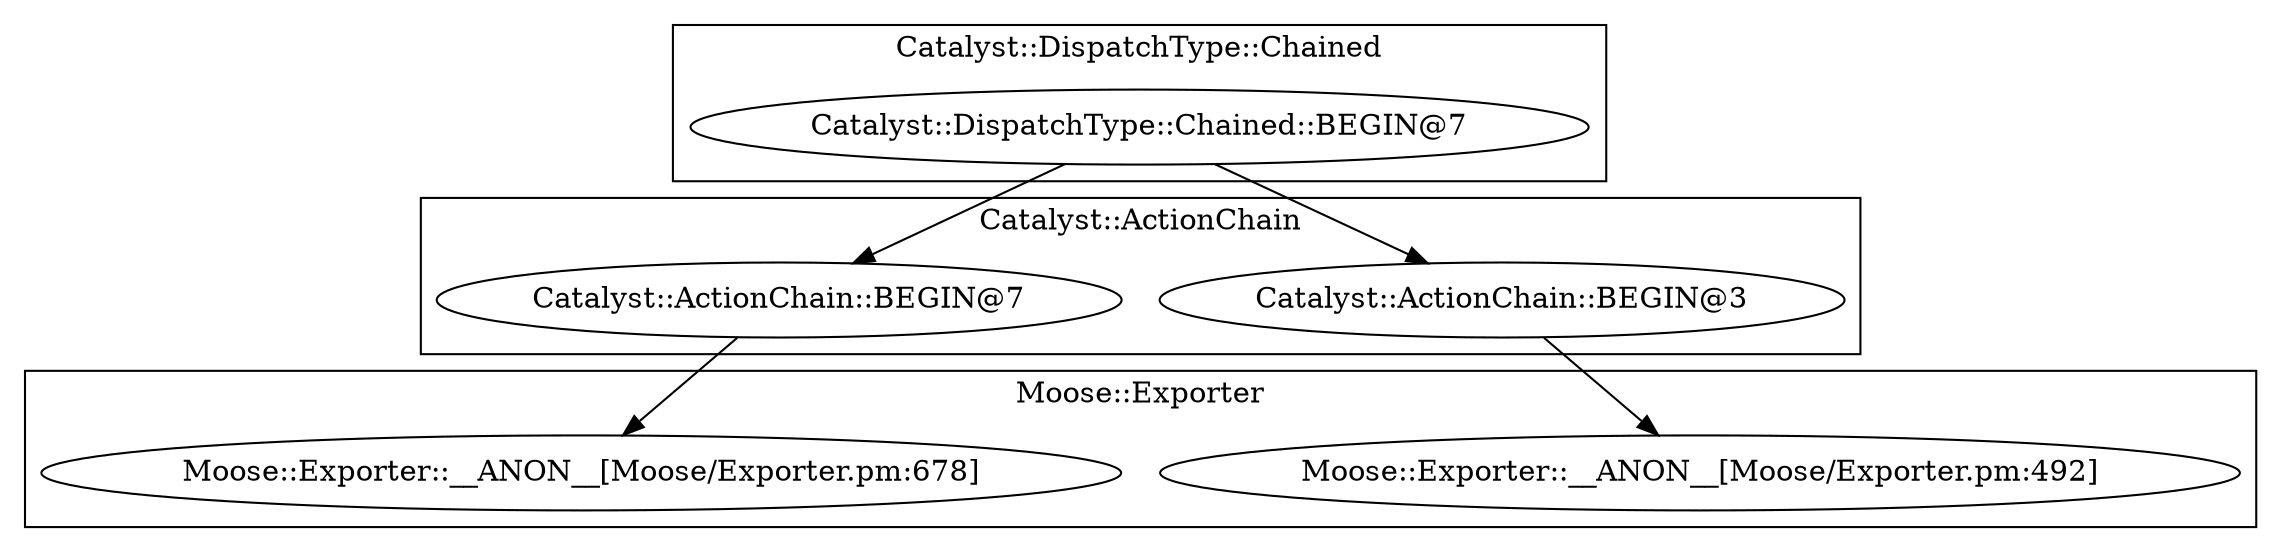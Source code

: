 digraph {
graph [overlap=false]
subgraph cluster_Catalyst_ActionChain {
	label="Catalyst::ActionChain";
	"Catalyst::ActionChain::BEGIN@3";
	"Catalyst::ActionChain::BEGIN@7";
}
subgraph cluster_Catalyst_DispatchType_Chained {
	label="Catalyst::DispatchType::Chained";
	"Catalyst::DispatchType::Chained::BEGIN@7";
}
subgraph cluster_Moose_Exporter {
	label="Moose::Exporter";
	"Moose::Exporter::__ANON__[Moose/Exporter.pm:492]";
	"Moose::Exporter::__ANON__[Moose/Exporter.pm:678]";
}
"Catalyst::DispatchType::Chained::BEGIN@7" -> "Catalyst::ActionChain::BEGIN@3";
"Catalyst::ActionChain::BEGIN@7" -> "Moose::Exporter::__ANON__[Moose/Exporter.pm:678]";
"Catalyst::ActionChain::BEGIN@3" -> "Moose::Exporter::__ANON__[Moose/Exporter.pm:492]";
"Catalyst::DispatchType::Chained::BEGIN@7" -> "Catalyst::ActionChain::BEGIN@7";
}
